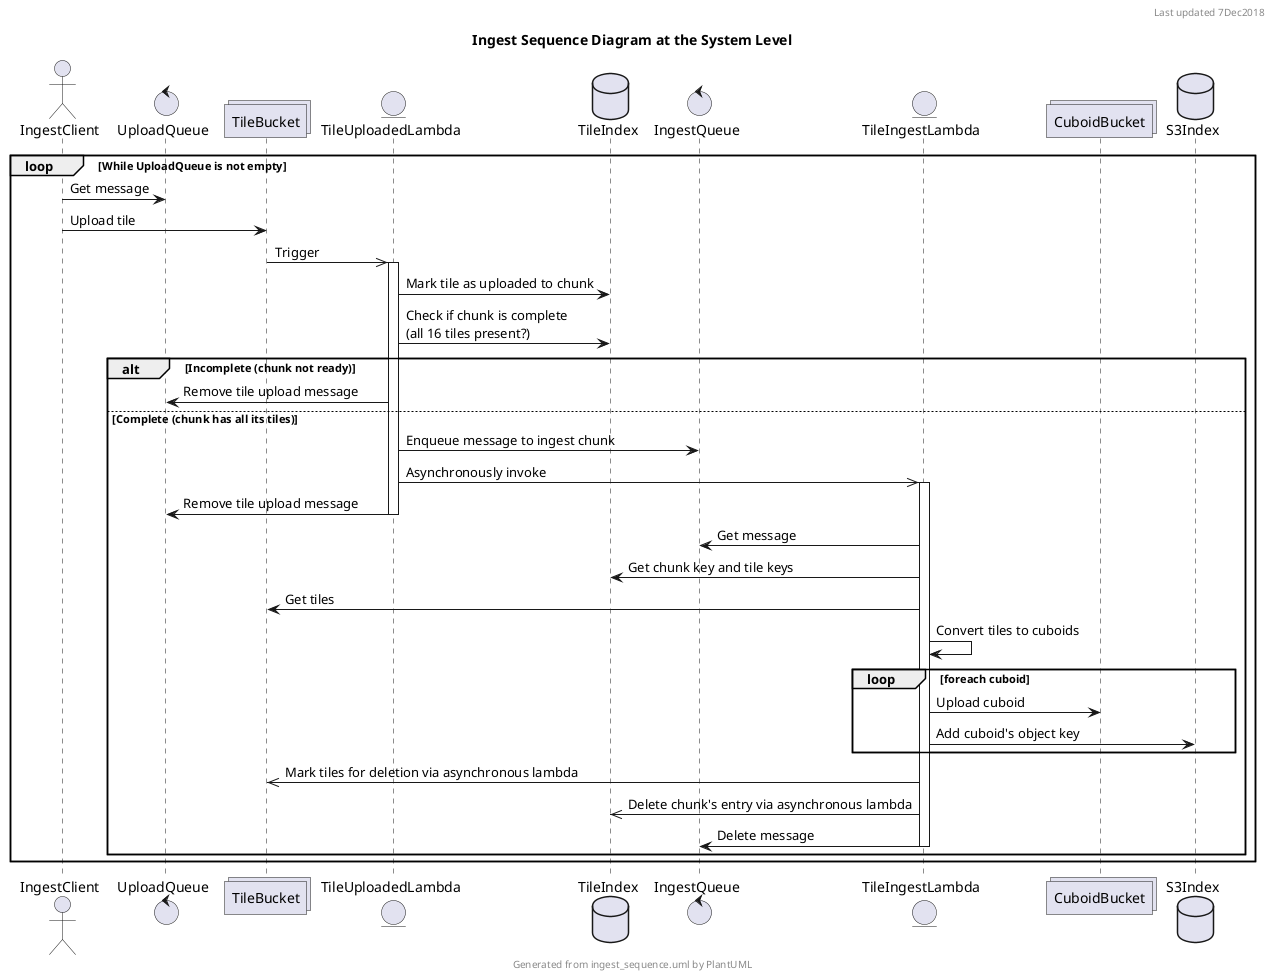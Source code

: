 @startuml

header Last updated 7Dec2018
footer Generated from ingest_sequence.uml by PlantUML
title Ingest Sequence Diagram at the System Level

actor IngestClient as IC
control UploadQueue as UQ
collections TileBucket as TB
entity TileUploadedLambda as TULamb
database TileIndex as TI
control IngestQueue as IQ
entity TileIngestLambda as TILamb
collections CuboidBucket as CB
database S3Index as SI

loop While UploadQueue is not empty
    IC->UQ: Get message
    IC->TB: Upload tile
    TB->>TULamb: Trigger
    activate TULamb
    TULamb->TI: Mark tile as uploaded to chunk
    TULamb->TI: Check if chunk is complete\n(all 16 tiles present?)
    alt Incomplete (chunk not ready)
        TULamb->UQ: Remove tile upload message
    else Complete (chunk has all its tiles)
        TULamb->IQ: Enqueue message to ingest chunk 
        TULamb->>TILamb: Asynchronously invoke
        activate TILamb
        TULamb->UQ: Remove tile upload message
        deactivate TULamb
        TILamb->IQ: Get message
        TILamb->TI: Get chunk key and tile keys
        TILamb->TB: Get tiles
        TILamb->TILamb: Convert tiles to cuboids
        loop foreach cuboid
            TILamb->CB: Upload cuboid
            TILamb->SI: Add cuboid's object key
        end
        TILamb->>TB: Mark tiles for deletion via asynchronous lambda
        TILamb->>TI: Delete chunk's entry via asynchronous lambda
        TILamb->IQ: Delete message
        deactivate TILamb
    end
end

@enduml
